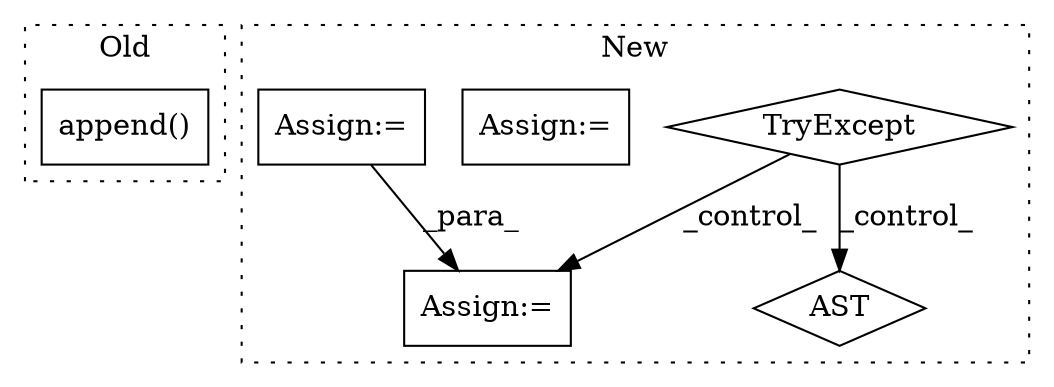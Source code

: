 digraph G {
subgraph cluster0 {
1 [label="append()" a="75" s="1210,1238" l="25,1" shape="box"];
label = "Old";
style="dotted";
}
subgraph cluster1 {
2 [label="TryExcept" a="71" s="1969" l="21" shape="diamond"];
3 [label="AST" a="2" s="2181,0" l="7,0" shape="diamond"];
4 [label="Assign:=" a="68" s="2005" l="3" shape="box"];
5 [label="Assign:=" a="68" s="2468" l="3" shape="box"];
6 [label="Assign:=" a="68" s="1850" l="3" shape="box"];
label = "New";
style="dotted";
}
2 -> 3 [label="_control_"];
2 -> 4 [label="_control_"];
6 -> 4 [label="_para_"];
}